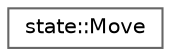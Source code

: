 digraph "Graphical Class Hierarchy"
{
 // LATEX_PDF_SIZE
  bgcolor="transparent";
  edge [fontname=Helvetica,fontsize=10,labelfontname=Helvetica,labelfontsize=10];
  node [fontname=Helvetica,fontsize=10,shape=box,height=0.2,width=0.4];
  rankdir="LR";
  Node0 [label="state::Move",height=0.2,width=0.4,color="grey40", fillcolor="white", style="filled",URL="$classstate_1_1_move.html",tooltip="class Move -"];
}
